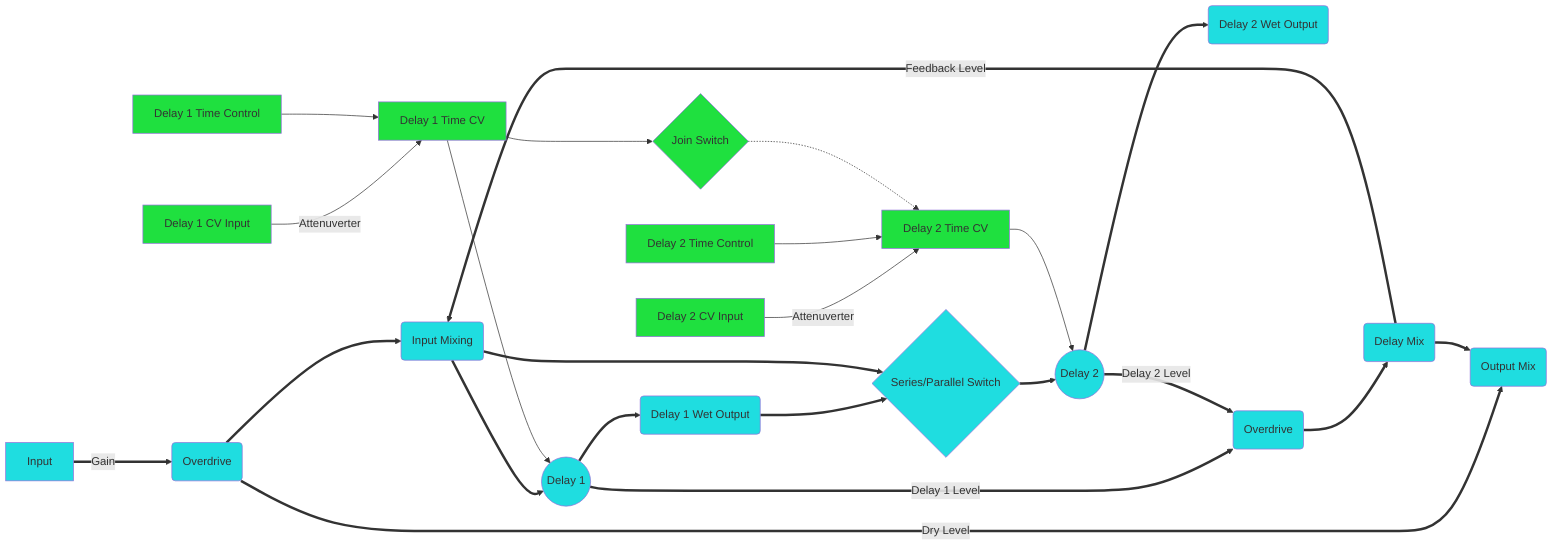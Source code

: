 graph LR
    A[Input]:::audio ==>|Gain| B(Overdrive)
    B:::audio ==> |Dry Level| J
    B:::audio ==> C(Input Mixing)
    C:::audio ==> D((Delay 1))
    D:::audio ==> H(Delay 1 Wet Output):::audio
    E:::audio ==> I(Delay 2 Wet Output):::audio
    D:::audio ==> |Delay 1 Level| F(Overdrive)
    E:::audio ==> |Delay 2 Level| F
    F:::audio ==> G(Delay Mix)
    G:::audio ==> |Feedback Level| C
    G:::audio ==> J(Output Mix):::audio
    H ==> K{Series/Parallel Switch}
    C:::audio ==> K
    K:::audio ==> E((Delay 2))
    L[Delay 1 CV Input]:::cv --> |Attenuverter| O[Delay 1 Time CV]:::cv --> D
    N[Delay 1 Time Control]:::cv --> O
    P[Delay 2 CV Input]:::cv --> |Attenuverter| S[Delay 2 Time CV]:::cv --> E
    R[Delay 2 Time Control]:::cv --> S
    O --> T{Join Switch}:::cv .-> S
    classDef audio fill:#1fdde0
    classDef cv fill:#1fe03f